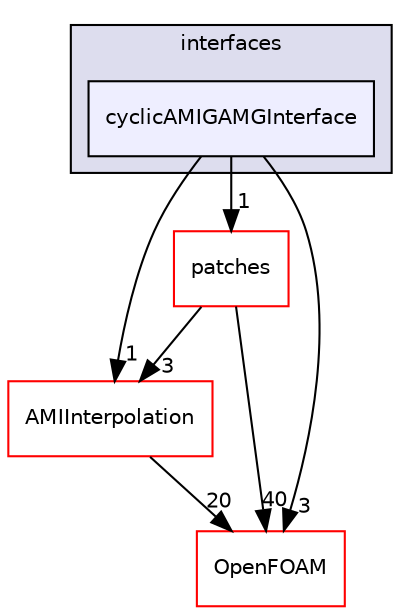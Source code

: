 digraph "src/meshTools/AMIInterpolation/GAMG/interfaces/cyclicAMIGAMGInterface" {
  bgcolor=transparent;
  compound=true
  node [ fontsize="10", fontname="Helvetica"];
  edge [ labelfontsize="10", labelfontname="Helvetica"];
  subgraph clusterdir_a6141d48dba2d87e5f30618f4717b8ec {
    graph [ bgcolor="#ddddee", pencolor="black", label="interfaces" fontname="Helvetica", fontsize="10", URL="dir_a6141d48dba2d87e5f30618f4717b8ec.html"]
  dir_5d35fbcc8ea6833de477c8060bb265a8 [shape=box, label="cyclicAMIGAMGInterface", style="filled", fillcolor="#eeeeff", pencolor="black", URL="dir_5d35fbcc8ea6833de477c8060bb265a8.html"];
  }
  dir_cc283432b470ffbfab40d5c39743e289 [shape=box label="AMIInterpolation" color="red" URL="dir_cc283432b470ffbfab40d5c39743e289.html"];
  dir_e48036504f77ea988a54ffba425a88d8 [shape=box label="patches" color="red" URL="dir_e48036504f77ea988a54ffba425a88d8.html"];
  dir_c5473ff19b20e6ec4dfe5c310b3778a8 [shape=box label="OpenFOAM" color="red" URL="dir_c5473ff19b20e6ec4dfe5c310b3778a8.html"];
  dir_5d35fbcc8ea6833de477c8060bb265a8->dir_cc283432b470ffbfab40d5c39743e289 [headlabel="1", labeldistance=1.5 headhref="dir_001761_001747.html"];
  dir_5d35fbcc8ea6833de477c8060bb265a8->dir_e48036504f77ea988a54ffba425a88d8 [headlabel="1", labeldistance=1.5 headhref="dir_001761_001762.html"];
  dir_5d35fbcc8ea6833de477c8060bb265a8->dir_c5473ff19b20e6ec4dfe5c310b3778a8 [headlabel="3", labeldistance=1.5 headhref="dir_001761_001887.html"];
  dir_cc283432b470ffbfab40d5c39743e289->dir_c5473ff19b20e6ec4dfe5c310b3778a8 [headlabel="20", labeldistance=1.5 headhref="dir_001747_001887.html"];
  dir_e48036504f77ea988a54ffba425a88d8->dir_cc283432b470ffbfab40d5c39743e289 [headlabel="3", labeldistance=1.5 headhref="dir_001762_001747.html"];
  dir_e48036504f77ea988a54ffba425a88d8->dir_c5473ff19b20e6ec4dfe5c310b3778a8 [headlabel="40", labeldistance=1.5 headhref="dir_001762_001887.html"];
}
